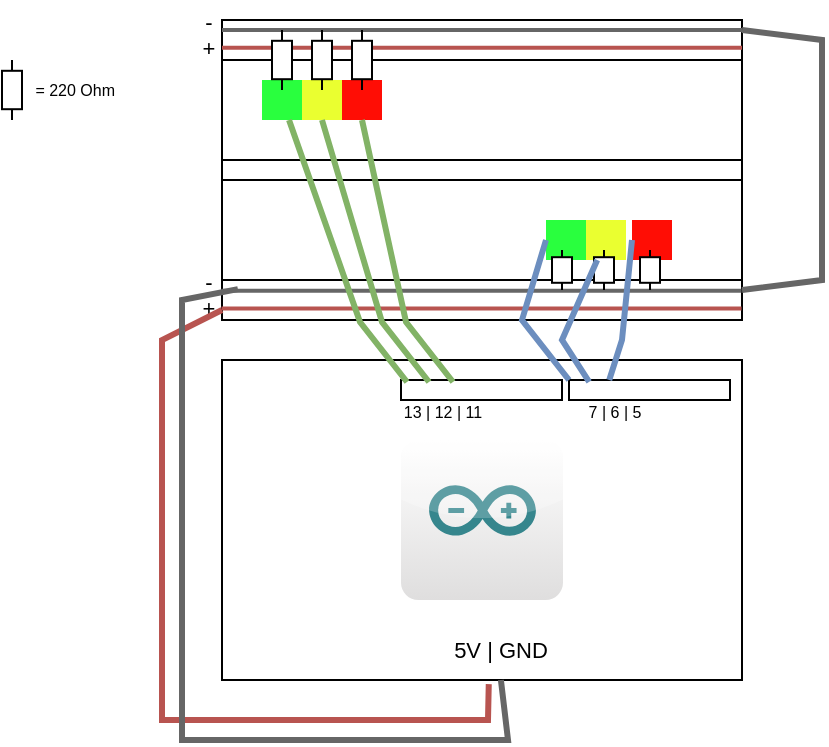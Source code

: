 <mxfile version="20.3.2" type="device"><diagram id="Bnf_pM4vNjcUSa5JbLBt" name="Page-1"><mxGraphModel dx="694" dy="364" grid="1" gridSize="10" guides="1" tooltips="1" connect="1" arrows="1" fold="1" page="1" pageScale="1" pageWidth="850" pageHeight="1100" math="0" shadow="0"><root><mxCell id="0"/><mxCell id="1" parent="0"/><mxCell id="RZcY3KAmXi4-DXV7hKel-1" value="" style="rounded=0;whiteSpace=wrap;html=1;" vertex="1" parent="1"><mxGeometry x="180" y="430" width="260" height="160" as="geometry"/></mxCell><mxCell id="RZcY3KAmXi4-DXV7hKel-2" value="" style="dashed=0;outlineConnect=0;html=1;align=center;labelPosition=center;verticalLabelPosition=bottom;verticalAlign=top;shape=mxgraph.webicons.arduino;gradientColor=#DFDEDE" vertex="1" parent="1"><mxGeometry x="269.5" y="470" width="81" height="80" as="geometry"/></mxCell><mxCell id="RZcY3KAmXi4-DXV7hKel-3" value="" style="rounded=0;whiteSpace=wrap;html=1;" vertex="1" parent="1"><mxGeometry x="269.5" y="440" width="80.5" height="10" as="geometry"/></mxCell><mxCell id="RZcY3KAmXi4-DXV7hKel-6" value="" style="rounded=0;whiteSpace=wrap;html=1;" vertex="1" parent="1"><mxGeometry x="353.5" y="440" width="80.5" height="10" as="geometry"/></mxCell><mxCell id="RZcY3KAmXi4-DXV7hKel-7" value="" style="rounded=0;whiteSpace=wrap;html=1;" vertex="1" parent="1"><mxGeometry x="180" y="260" width="260" height="150" as="geometry"/></mxCell><mxCell id="RZcY3KAmXi4-DXV7hKel-8" value="" style="rounded=0;whiteSpace=wrap;html=1;" vertex="1" parent="1"><mxGeometry x="180" y="330" width="260" height="10" as="geometry"/></mxCell><mxCell id="RZcY3KAmXi4-DXV7hKel-9" value="" style="rounded=0;whiteSpace=wrap;html=1;" vertex="1" parent="1"><mxGeometry x="180" y="260" width="260" height="20" as="geometry"/></mxCell><mxCell id="RZcY3KAmXi4-DXV7hKel-10" value="" style="rounded=0;whiteSpace=wrap;html=1;" vertex="1" parent="1"><mxGeometry x="180" y="390" width="260" height="20" as="geometry"/></mxCell><mxCell id="RZcY3KAmXi4-DXV7hKel-11" value="" style="endArrow=none;html=1;rounded=0;exitX=0;exitY=0.25;exitDx=0;exitDy=0;entryX=1;entryY=0.25;entryDx=0;entryDy=0;fillColor=#f5f5f5;strokeColor=#666666;strokeWidth=2;" edge="1" parent="1" source="RZcY3KAmXi4-DXV7hKel-9" target="RZcY3KAmXi4-DXV7hKel-9"><mxGeometry width="50" height="50" relative="1" as="geometry"><mxPoint x="360" y="390" as="sourcePoint"/><mxPoint x="410" y="340" as="targetPoint"/></mxGeometry></mxCell><mxCell id="RZcY3KAmXi4-DXV7hKel-12" value="" style="endArrow=none;html=1;rounded=0;exitX=0;exitY=0.25;exitDx=0;exitDy=0;entryX=1;entryY=0.25;entryDx=0;entryDy=0;fillColor=#f8cecc;strokeColor=#b85450;strokeWidth=2;" edge="1" parent="1"><mxGeometry width="50" height="50" relative="1" as="geometry"><mxPoint x="180" y="273.83" as="sourcePoint"/><mxPoint x="440" y="273.83" as="targetPoint"/></mxGeometry></mxCell><mxCell id="RZcY3KAmXi4-DXV7hKel-13" value="" style="endArrow=none;html=1;rounded=0;exitX=0;exitY=0.25;exitDx=0;exitDy=0;entryX=1;entryY=0.25;entryDx=0;entryDy=0;fillColor=#f5f5f5;strokeColor=#666666;strokeWidth=2;" edge="1" parent="1"><mxGeometry width="50" height="50" relative="1" as="geometry"><mxPoint x="179.75" y="395.42" as="sourcePoint"/><mxPoint x="439.75" y="395.42" as="targetPoint"/></mxGeometry></mxCell><mxCell id="RZcY3KAmXi4-DXV7hKel-14" value="" style="endArrow=none;html=1;rounded=0;exitX=0;exitY=0.25;exitDx=0;exitDy=0;entryX=1;entryY=0.25;entryDx=0;entryDy=0;strokeWidth=2;fillColor=#f8cecc;strokeColor=#b85450;" edge="1" parent="1"><mxGeometry width="50" height="50" relative="1" as="geometry"><mxPoint x="179.75" y="404.25" as="sourcePoint"/><mxPoint x="439.75" y="404.25" as="targetPoint"/></mxGeometry></mxCell><mxCell id="RZcY3KAmXi4-DXV7hKel-15" value="&lt;div style=&quot;font-size: 11px;&quot;&gt;&lt;font style=&quot;font-size: 11px;&quot;&gt;-&lt;/font&gt;&lt;/div&gt;&lt;div style=&quot;font-size: 11px;&quot;&gt;&lt;font style=&quot;font-size: 11px;&quot;&gt;+&lt;br&gt;&lt;/font&gt;&lt;/div&gt;&lt;font style=&quot;font-size: 11px;&quot;&gt;&lt;br&gt;&lt;/font&gt;" style="text;html=1;align=center;verticalAlign=middle;resizable=0;points=[];autosize=1;strokeColor=none;fillColor=none;" vertex="1" parent="1"><mxGeometry x="158" y="250" width="30" height="50" as="geometry"/></mxCell><mxCell id="RZcY3KAmXi4-DXV7hKel-16" value="&lt;div style=&quot;font-size: 11px;&quot;&gt;&lt;font style=&quot;font-size: 11px;&quot;&gt;-&lt;/font&gt;&lt;/div&gt;&lt;div style=&quot;font-size: 11px;&quot;&gt;&lt;font style=&quot;font-size: 11px;&quot;&gt;+&lt;br&gt;&lt;/font&gt;&lt;/div&gt;&lt;font style=&quot;font-size: 11px;&quot;&gt;&lt;br&gt;&lt;/font&gt;" style="text;html=1;align=center;verticalAlign=middle;resizable=0;points=[];autosize=1;strokeColor=none;fillColor=none;" vertex="1" parent="1"><mxGeometry x="158" y="380" width="30" height="50" as="geometry"/></mxCell><mxCell id="RZcY3KAmXi4-DXV7hKel-17" value="" style="endArrow=none;html=1;rounded=0;fontSize=11;exitX=0.513;exitY=1.013;exitDx=0;exitDy=0;exitPerimeter=0;entryX=0.733;entryY=0.5;entryDx=0;entryDy=0;entryPerimeter=0;fillColor=#f8cecc;strokeColor=#b85450;strokeWidth=3;" edge="1" parent="1" source="RZcY3KAmXi4-DXV7hKel-1" target="RZcY3KAmXi4-DXV7hKel-16"><mxGeometry width="50" height="50" relative="1" as="geometry"><mxPoint x="340" y="530" as="sourcePoint"/><mxPoint x="390" y="480" as="targetPoint"/><Array as="points"><mxPoint x="313" y="610"/><mxPoint x="150" y="610"/><mxPoint x="150" y="420"/></Array></mxGeometry></mxCell><mxCell id="RZcY3KAmXi4-DXV7hKel-18" value="" style="endArrow=none;html=1;rounded=0;fontSize=11;fillColor=#f5f5f5;strokeColor=#666666;entryX=0.998;entryY=0.291;entryDx=0;entryDy=0;entryPerimeter=0;strokeWidth=3;" edge="1" parent="1" source="RZcY3KAmXi4-DXV7hKel-1" target="RZcY3KAmXi4-DXV7hKel-16"><mxGeometry width="50" height="50" relative="1" as="geometry"><mxPoint x="323.38" y="602.08" as="sourcePoint"/><mxPoint x="130" y="380" as="targetPoint"/><Array as="points"><mxPoint x="323" y="620"/><mxPoint x="160" y="620"/><mxPoint x="160" y="430"/><mxPoint x="160" y="400"/></Array></mxGeometry></mxCell><mxCell id="RZcY3KAmXi4-DXV7hKel-19" value="5V | GND" style="text;html=1;align=center;verticalAlign=middle;resizable=0;points=[];autosize=1;strokeColor=none;fillColor=none;fontSize=11;" vertex="1" parent="1"><mxGeometry x="283.5" y="560" width="70" height="30" as="geometry"/></mxCell><mxCell id="RZcY3KAmXi4-DXV7hKel-20" value="" style="shape=image;html=1;verticalAlign=top;verticalLabelPosition=bottom;labelBackgroundColor=#ffffff;imageAspect=0;aspect=fixed;image=https://cdn2.iconfinder.com/data/icons/electronic-13/480/6-electronic-led-icon-2-128.png;fontSize=11;imageBackground=#29FF3E;" vertex="1" parent="1"><mxGeometry x="200" y="290" width="20" height="20" as="geometry"/></mxCell><mxCell id="RZcY3KAmXi4-DXV7hKel-21" value="" style="shape=image;html=1;verticalAlign=top;verticalLabelPosition=bottom;labelBackgroundColor=#ffffff;imageAspect=0;aspect=fixed;image=https://cdn2.iconfinder.com/data/icons/electronic-13/480/6-electronic-led-icon-2-128.png;fontSize=11;imageBackground=#EAFF30;" vertex="1" parent="1"><mxGeometry x="220" y="290" width="20" height="20" as="geometry"/></mxCell><mxCell id="RZcY3KAmXi4-DXV7hKel-22" value="" style="shape=image;html=1;verticalAlign=top;verticalLabelPosition=bottom;labelBackgroundColor=#ffffff;imageAspect=0;aspect=fixed;image=https://cdn2.iconfinder.com/data/icons/electronic-13/480/6-electronic-led-icon-2-128.png;fontSize=11;imageBackground=#FF0D05;" vertex="1" parent="1"><mxGeometry x="240" y="290" width="20" height="20" as="geometry"/></mxCell><mxCell id="RZcY3KAmXi4-DXV7hKel-26" value="" style="shape=image;html=1;verticalAlign=top;verticalLabelPosition=bottom;labelBackgroundColor=#ffffff;imageAspect=0;aspect=fixed;image=https://cdn2.iconfinder.com/data/icons/electronic-13/480/6-electronic-led-icon-2-128.png;fontSize=11;imageBackground=#29FF3E;" vertex="1" parent="1"><mxGeometry x="342" y="360" width="20" height="20" as="geometry"/></mxCell><mxCell id="RZcY3KAmXi4-DXV7hKel-27" value="" style="shape=image;html=1;verticalAlign=top;verticalLabelPosition=bottom;labelBackgroundColor=#ffffff;imageAspect=0;aspect=fixed;image=https://cdn2.iconfinder.com/data/icons/electronic-13/480/6-electronic-led-icon-2-128.png;fontSize=11;imageBackground=#EAFF30;" vertex="1" parent="1"><mxGeometry x="362" y="360" width="20" height="20" as="geometry"/></mxCell><mxCell id="RZcY3KAmXi4-DXV7hKel-28" value="" style="shape=image;html=1;verticalAlign=top;verticalLabelPosition=bottom;labelBackgroundColor=#ffffff;imageAspect=0;aspect=fixed;image=https://cdn2.iconfinder.com/data/icons/electronic-13/480/6-electronic-led-icon-2-128.png;fontSize=11;imageBackground=#FF0D05;" vertex="1" parent="1"><mxGeometry x="385" y="360" width="20" height="20" as="geometry"/></mxCell><mxCell id="RZcY3KAmXi4-DXV7hKel-29" value="" style="pointerEvents=1;verticalLabelPosition=bottom;shadow=0;dashed=0;align=center;html=1;verticalAlign=top;shape=mxgraph.electrical.resistors.resistor_1;fontSize=11;rotation=90;" vertex="1" parent="1"><mxGeometry x="340" y="380" width="20" height="10" as="geometry"/></mxCell><mxCell id="RZcY3KAmXi4-DXV7hKel-30" value="" style="pointerEvents=1;verticalLabelPosition=bottom;shadow=0;dashed=0;align=center;html=1;verticalAlign=top;shape=mxgraph.electrical.resistors.resistor_1;fontSize=11;rotation=90;" vertex="1" parent="1"><mxGeometry x="361" y="380" width="20" height="10" as="geometry"/></mxCell><mxCell id="RZcY3KAmXi4-DXV7hKel-31" value="" style="pointerEvents=1;verticalLabelPosition=bottom;shadow=0;dashed=0;align=center;html=1;verticalAlign=top;shape=mxgraph.electrical.resistors.resistor_1;fontSize=11;rotation=90;" vertex="1" parent="1"><mxGeometry x="384" y="380" width="20" height="10" as="geometry"/></mxCell><mxCell id="RZcY3KAmXi4-DXV7hKel-32" value="" style="pointerEvents=1;verticalLabelPosition=bottom;shadow=0;dashed=0;align=center;html=1;verticalAlign=top;shape=mxgraph.electrical.resistors.resistor_1;fontSize=11;rotation=90;" vertex="1" parent="1"><mxGeometry x="195" y="275" width="30" height="10" as="geometry"/></mxCell><mxCell id="RZcY3KAmXi4-DXV7hKel-33" value="" style="pointerEvents=1;verticalLabelPosition=bottom;shadow=0;dashed=0;align=center;html=1;verticalAlign=top;shape=mxgraph.electrical.resistors.resistor_1;fontSize=11;rotation=90;" vertex="1" parent="1"><mxGeometry x="215" y="275" width="30" height="10" as="geometry"/></mxCell><mxCell id="RZcY3KAmXi4-DXV7hKel-34" value="" style="pointerEvents=1;verticalLabelPosition=bottom;shadow=0;dashed=0;align=center;html=1;verticalAlign=top;shape=mxgraph.electrical.resistors.resistor_1;fontSize=11;rotation=90;" vertex="1" parent="1"><mxGeometry x="235" y="275" width="30" height="10" as="geometry"/></mxCell><mxCell id="RZcY3KAmXi4-DXV7hKel-36" value="" style="endArrow=none;html=1;rounded=0;fontSize=11;entryX=0;entryY=0.5;entryDx=0;entryDy=0;exitX=0;exitY=0;exitDx=0;exitDy=0;fillColor=#dae8fc;strokeColor=#6c8ebf;strokeWidth=3;" edge="1" parent="1" source="RZcY3KAmXi4-DXV7hKel-6" target="RZcY3KAmXi4-DXV7hKel-26"><mxGeometry width="50" height="50" relative="1" as="geometry"><mxPoint x="300" y="420" as="sourcePoint"/><mxPoint x="350" y="370" as="targetPoint"/><Array as="points"><mxPoint x="330" y="410"/></Array></mxGeometry></mxCell><mxCell id="RZcY3KAmXi4-DXV7hKel-37" value="" style="endArrow=none;html=1;rounded=0;fontSize=11;exitX=0.125;exitY=0.088;exitDx=0;exitDy=0;exitPerimeter=0;fillColor=#dae8fc;strokeColor=#6c8ebf;strokeWidth=3;" edge="1" parent="1" source="RZcY3KAmXi4-DXV7hKel-6" target="RZcY3KAmXi4-DXV7hKel-27"><mxGeometry width="50" height="50" relative="1" as="geometry"><mxPoint x="363.5" y="450" as="sourcePoint"/><mxPoint x="352" y="380" as="targetPoint"/><Array as="points"><mxPoint x="350" y="420"/></Array></mxGeometry></mxCell><mxCell id="RZcY3KAmXi4-DXV7hKel-38" value="" style="endArrow=none;html=1;rounded=0;fontSize=11;exitX=0.25;exitY=0;exitDx=0;exitDy=0;entryX=0;entryY=0.5;entryDx=0;entryDy=0;fillColor=#dae8fc;strokeColor=#6c8ebf;strokeWidth=3;" edge="1" parent="1" source="RZcY3KAmXi4-DXV7hKel-6" target="RZcY3KAmXi4-DXV7hKel-28"><mxGeometry width="50" height="50" relative="1" as="geometry"><mxPoint x="373.5" y="460" as="sourcePoint"/><mxPoint x="362" y="390" as="targetPoint"/><Array as="points"><mxPoint x="380" y="420"/></Array></mxGeometry></mxCell><mxCell id="RZcY3KAmXi4-DXV7hKel-39" value="&lt;font style=&quot;font-size: 8px;&quot;&gt;7 | 6 | 5&lt;/font&gt;" style="text;html=1;align=center;verticalAlign=middle;resizable=0;points=[];autosize=1;strokeColor=none;fillColor=none;fontSize=11;" vertex="1" parent="1"><mxGeometry x="350.5" y="440" width="50" height="30" as="geometry"/></mxCell><mxCell id="RZcY3KAmXi4-DXV7hKel-40" value="" style="endArrow=none;html=1;rounded=0;fontSize=11;exitX=0;exitY=0;exitDx=0;exitDy=0;fillColor=#d5e8d4;strokeColor=#82b366;strokeWidth=3;" edge="1" parent="1" target="RZcY3KAmXi4-DXV7hKel-20"><mxGeometry width="50" height="50" relative="1" as="geometry"><mxPoint x="272.5" y="441" as="sourcePoint"/><mxPoint x="261" y="371" as="targetPoint"/><Array as="points"><mxPoint x="249" y="411"/></Array></mxGeometry></mxCell><mxCell id="RZcY3KAmXi4-DXV7hKel-41" value="" style="endArrow=none;html=1;rounded=0;fontSize=11;entryX=0.5;entryY=1;entryDx=0;entryDy=0;exitX=0;exitY=0;exitDx=0;exitDy=0;fillColor=#d5e8d4;strokeColor=#82b366;strokeWidth=3;" edge="1" parent="1" target="RZcY3KAmXi4-DXV7hKel-21"><mxGeometry width="50" height="50" relative="1" as="geometry"><mxPoint x="283.5" y="441" as="sourcePoint"/><mxPoint x="272" y="371" as="targetPoint"/><Array as="points"><mxPoint x="260" y="411"/></Array></mxGeometry></mxCell><mxCell id="RZcY3KAmXi4-DXV7hKel-42" value="" style="endArrow=none;html=1;rounded=0;fontSize=11;entryX=0.5;entryY=1;entryDx=0;entryDy=0;exitX=0;exitY=0;exitDx=0;exitDy=0;fillColor=#d5e8d4;strokeColor=#82b366;strokeWidth=3;" edge="1" parent="1" target="RZcY3KAmXi4-DXV7hKel-22"><mxGeometry width="50" height="50" relative="1" as="geometry"><mxPoint x="295.5" y="441" as="sourcePoint"/><mxPoint x="284" y="371" as="targetPoint"/><Array as="points"><mxPoint x="272" y="411"/></Array></mxGeometry></mxCell><mxCell id="RZcY3KAmXi4-DXV7hKel-43" value="&lt;font style=&quot;font-size: 8px;&quot;&gt;13 | 12 | 11&lt;br&gt;&lt;/font&gt;" style="text;html=1;align=center;verticalAlign=middle;resizable=0;points=[];autosize=1;strokeColor=none;fillColor=none;fontSize=11;" vertex="1" parent="1"><mxGeometry x="255" y="440" width="70" height="30" as="geometry"/></mxCell><mxCell id="RZcY3KAmXi4-DXV7hKel-44" value="" style="endArrow=none;html=1;rounded=0;strokeWidth=3;fontSize=8;exitX=1;exitY=0.25;exitDx=0;exitDy=0;entryX=1;entryY=0.25;entryDx=0;entryDy=0;fillColor=#f5f5f5;strokeColor=#666666;" edge="1" parent="1" source="RZcY3KAmXi4-DXV7hKel-10" target="RZcY3KAmXi4-DXV7hKel-9"><mxGeometry width="50" height="50" relative="1" as="geometry"><mxPoint x="300" y="350" as="sourcePoint"/><mxPoint x="350" y="300" as="targetPoint"/><Array as="points"><mxPoint x="480" y="390"/><mxPoint x="480" y="270"/></Array></mxGeometry></mxCell><mxCell id="RZcY3KAmXi4-DXV7hKel-45" value="" style="pointerEvents=1;verticalLabelPosition=bottom;shadow=0;dashed=0;align=center;html=1;verticalAlign=top;shape=mxgraph.electrical.resistors.resistor_1;fontSize=11;rotation=90;" vertex="1" parent="1"><mxGeometry x="60" y="290" width="30" height="10" as="geometry"/></mxCell><mxCell id="RZcY3KAmXi4-DXV7hKel-46" value="&amp;nbsp;= 220 Ohm" style="text;html=1;align=center;verticalAlign=middle;resizable=0;points=[];autosize=1;strokeColor=none;fillColor=none;fontSize=8;" vertex="1" parent="1"><mxGeometry x="70" y="285" width="70" height="20" as="geometry"/></mxCell></root></mxGraphModel></diagram></mxfile>